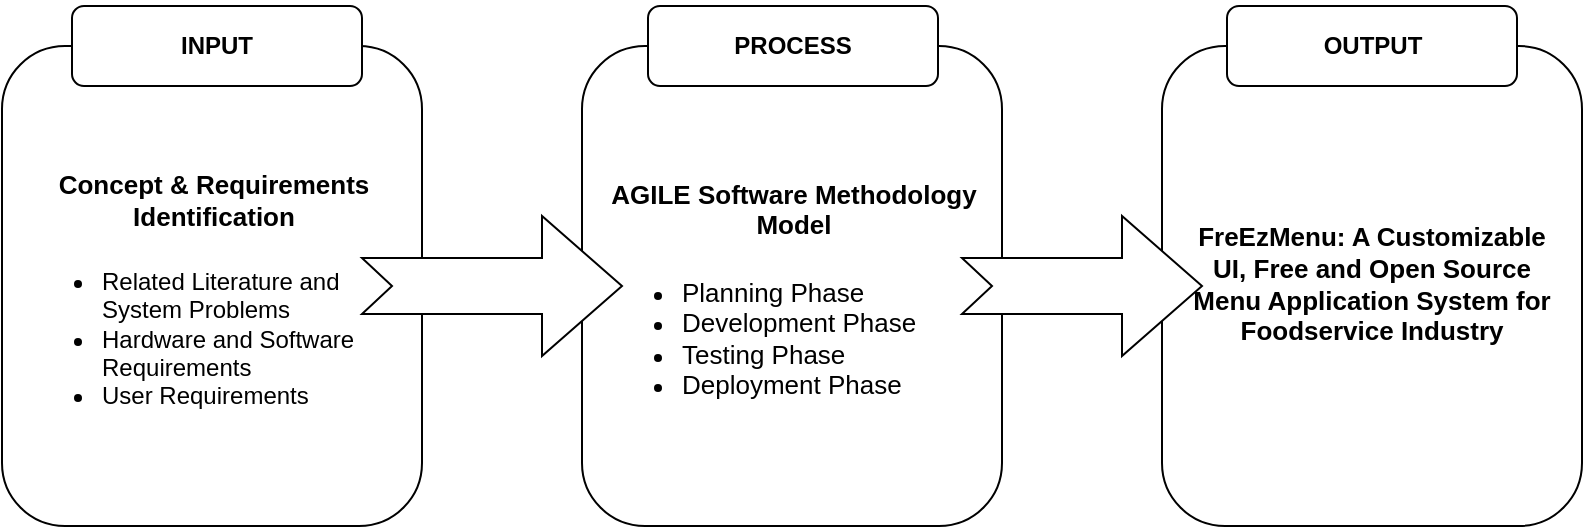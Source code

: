 <mxfile>
    <diagram name="Page-1" id="eQEpRAQMRwOgO-GKSp-W">
        <mxGraphModel dx="570" dy="648" grid="1" gridSize="10" guides="1" tooltips="1" connect="1" arrows="1" fold="1" page="1" pageScale="1" pageWidth="850" pageHeight="1100" math="0" shadow="0">
            <root>
                <mxCell id="0"/>
                <mxCell id="1" parent="0"/>
                <mxCell id="hlTfDHmRTShrOOgZvUEg-1" value="&lt;p style=&quot;line-height: 90%;&quot;&gt;&lt;/p&gt;&lt;h5 style=&quot;text-align: center; line-height: 148%;&quot;&gt;&lt;b style=&quot;background-color: initial;&quot;&gt;&lt;font style=&quot;font-size: 13px;&quot;&gt;Concept &amp;amp; Requirements Identification&lt;/font&gt;&lt;/b&gt;&lt;/h5&gt;&lt;div&gt;&lt;ul&gt;&lt;li&gt;Related Literature and System Problems&lt;/li&gt;&lt;li&gt;Hardware and Software Requirements&lt;/li&gt;&lt;li&gt;User Requirements&lt;/li&gt;&lt;/ul&gt;&lt;/div&gt;&lt;p&gt;&lt;/p&gt;" style="rounded=1;whiteSpace=wrap;html=1;align=left;spacing=10;" parent="1" vertex="1">
                    <mxGeometry x="30" y="80" width="210" height="240" as="geometry"/>
                </mxCell>
                <mxCell id="hlTfDHmRTShrOOgZvUEg-2" value="&lt;h4&gt;INPUT&lt;/h4&gt;" style="rounded=1;whiteSpace=wrap;html=1;" parent="1" vertex="1">
                    <mxGeometry x="65" y="60" width="145" height="40" as="geometry"/>
                </mxCell>
                <mxCell id="hlTfDHmRTShrOOgZvUEg-3" value="&lt;p style=&quot;line-height: 90%;&quot;&gt;&lt;/p&gt;&lt;h5 style=&quot;text-align: center; line-height: 148%;&quot;&gt;&lt;span style=&quot;font-size: 13px;&quot;&gt;AGILE Software Methodology Model&lt;/span&gt;&lt;/h5&gt;&lt;div&gt;&lt;ul&gt;&lt;li&gt;&lt;span style=&quot;font-size: 13px;&quot;&gt;Planning Phase&lt;/span&gt;&lt;/li&gt;&lt;li&gt;&lt;span style=&quot;font-size: 13px;&quot;&gt;Development Phase&lt;/span&gt;&lt;/li&gt;&lt;li&gt;&lt;span style=&quot;font-size: 13px;&quot;&gt;Testing Phase&lt;/span&gt;&lt;/li&gt;&lt;li&gt;&lt;span style=&quot;font-size: 13px;&quot;&gt;Deployment Phase&lt;/span&gt;&lt;/li&gt;&lt;/ul&gt;&lt;/div&gt;&lt;p&gt;&lt;/p&gt;" style="rounded=1;whiteSpace=wrap;html=1;align=left;spacing=10;" parent="1" vertex="1">
                    <mxGeometry x="320" y="80" width="210" height="240" as="geometry"/>
                </mxCell>
                <mxCell id="hlTfDHmRTShrOOgZvUEg-4" value="&lt;p style=&quot;line-height: 90%;&quot;&gt;&lt;/p&gt;&lt;h5 style=&quot;line-height: 148%;&quot;&gt;&lt;span style=&quot;font-size: 13px;&quot;&gt;FreEzMenu: A Customizable UI, Free and Open Source Menu Application System for Foodservice Industry&lt;/span&gt;&lt;/h5&gt;&lt;span id=&quot;docs-internal-guid-66b5f3af-7fff-0cfa-93a6-fb8ffc17fb4d&quot;&gt;&lt;/span&gt;&lt;p&gt;&lt;/p&gt;" style="rounded=1;whiteSpace=wrap;html=1;align=center;spacing=10;" parent="1" vertex="1">
                    <mxGeometry x="610" y="80" width="210" height="240" as="geometry"/>
                </mxCell>
                <mxCell id="hlTfDHmRTShrOOgZvUEg-5" value="&lt;h4&gt;PROCESS&lt;/h4&gt;" style="rounded=1;whiteSpace=wrap;html=1;" parent="1" vertex="1">
                    <mxGeometry x="353" y="60" width="145" height="40" as="geometry"/>
                </mxCell>
                <mxCell id="hlTfDHmRTShrOOgZvUEg-6" value="&lt;h4&gt;OUTPUT&lt;/h4&gt;" style="rounded=1;whiteSpace=wrap;html=1;" parent="1" vertex="1">
                    <mxGeometry x="642.5" y="60" width="145" height="40" as="geometry"/>
                </mxCell>
                <mxCell id="hlTfDHmRTShrOOgZvUEg-8" value="" style="html=1;shadow=0;dashed=0;align=center;verticalAlign=middle;shape=mxgraph.arrows2.arrow;dy=0.6;dx=40;notch=15;" parent="1" vertex="1">
                    <mxGeometry x="210" y="165" width="130" height="70" as="geometry"/>
                </mxCell>
                <mxCell id="hlTfDHmRTShrOOgZvUEg-9" value="" style="html=1;shadow=0;dashed=0;align=center;verticalAlign=middle;shape=mxgraph.arrows2.arrow;dy=0.6;dx=40;notch=15;" parent="1" vertex="1">
                    <mxGeometry x="510" y="165" width="120" height="70" as="geometry"/>
                </mxCell>
            </root>
        </mxGraphModel>
    </diagram>
</mxfile>